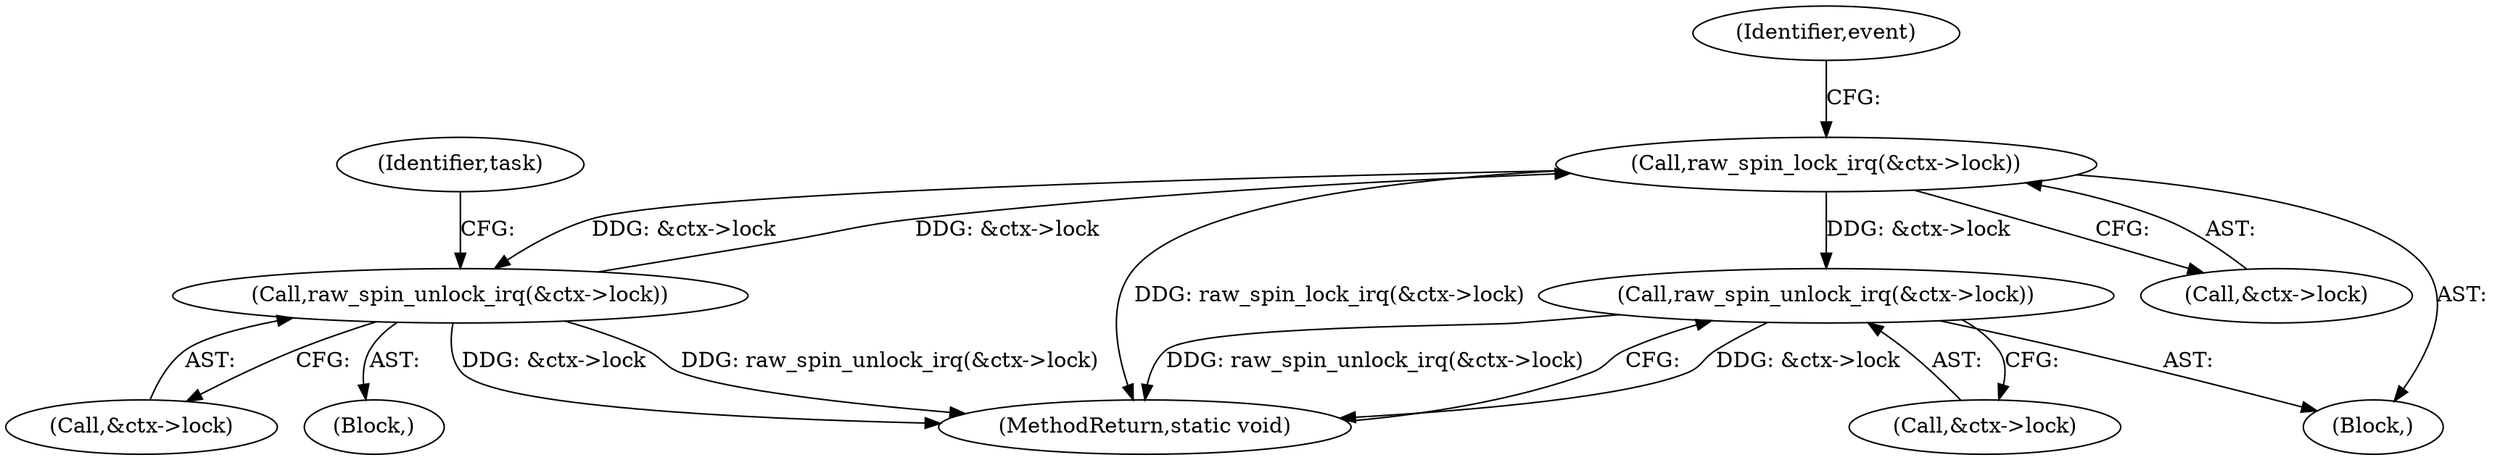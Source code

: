 digraph "0_linux_f63a8daa5812afef4f06c962351687e1ff9ccb2b_0@pointer" {
"1000175" [label="(Call,raw_spin_unlock_irq(&ctx->lock))"];
"1000138" [label="(Call,raw_spin_lock_irq(&ctx->lock))"];
"1000150" [label="(Call,raw_spin_unlock_irq(&ctx->lock))"];
"1000150" [label="(Call,raw_spin_unlock_irq(&ctx->lock))"];
"1000151" [label="(Call,&ctx->lock)"];
"1000180" [label="(MethodReturn,static void)"];
"1000156" [label="(Identifier,task)"];
"1000139" [label="(Call,&ctx->lock)"];
"1000175" [label="(Call,raw_spin_unlock_irq(&ctx->lock))"];
"1000146" [label="(Identifier,event)"];
"1000106" [label="(Block,)"];
"1000138" [label="(Call,raw_spin_lock_irq(&ctx->lock))"];
"1000149" [label="(Block,)"];
"1000176" [label="(Call,&ctx->lock)"];
"1000175" -> "1000106"  [label="AST: "];
"1000175" -> "1000176"  [label="CFG: "];
"1000176" -> "1000175"  [label="AST: "];
"1000180" -> "1000175"  [label="CFG: "];
"1000175" -> "1000180"  [label="DDG: &ctx->lock"];
"1000175" -> "1000180"  [label="DDG: raw_spin_unlock_irq(&ctx->lock)"];
"1000138" -> "1000175"  [label="DDG: &ctx->lock"];
"1000138" -> "1000106"  [label="AST: "];
"1000138" -> "1000139"  [label="CFG: "];
"1000139" -> "1000138"  [label="AST: "];
"1000146" -> "1000138"  [label="CFG: "];
"1000138" -> "1000180"  [label="DDG: raw_spin_lock_irq(&ctx->lock)"];
"1000150" -> "1000138"  [label="DDG: &ctx->lock"];
"1000138" -> "1000150"  [label="DDG: &ctx->lock"];
"1000150" -> "1000149"  [label="AST: "];
"1000150" -> "1000151"  [label="CFG: "];
"1000151" -> "1000150"  [label="AST: "];
"1000156" -> "1000150"  [label="CFG: "];
"1000150" -> "1000180"  [label="DDG: &ctx->lock"];
"1000150" -> "1000180"  [label="DDG: raw_spin_unlock_irq(&ctx->lock)"];
}
